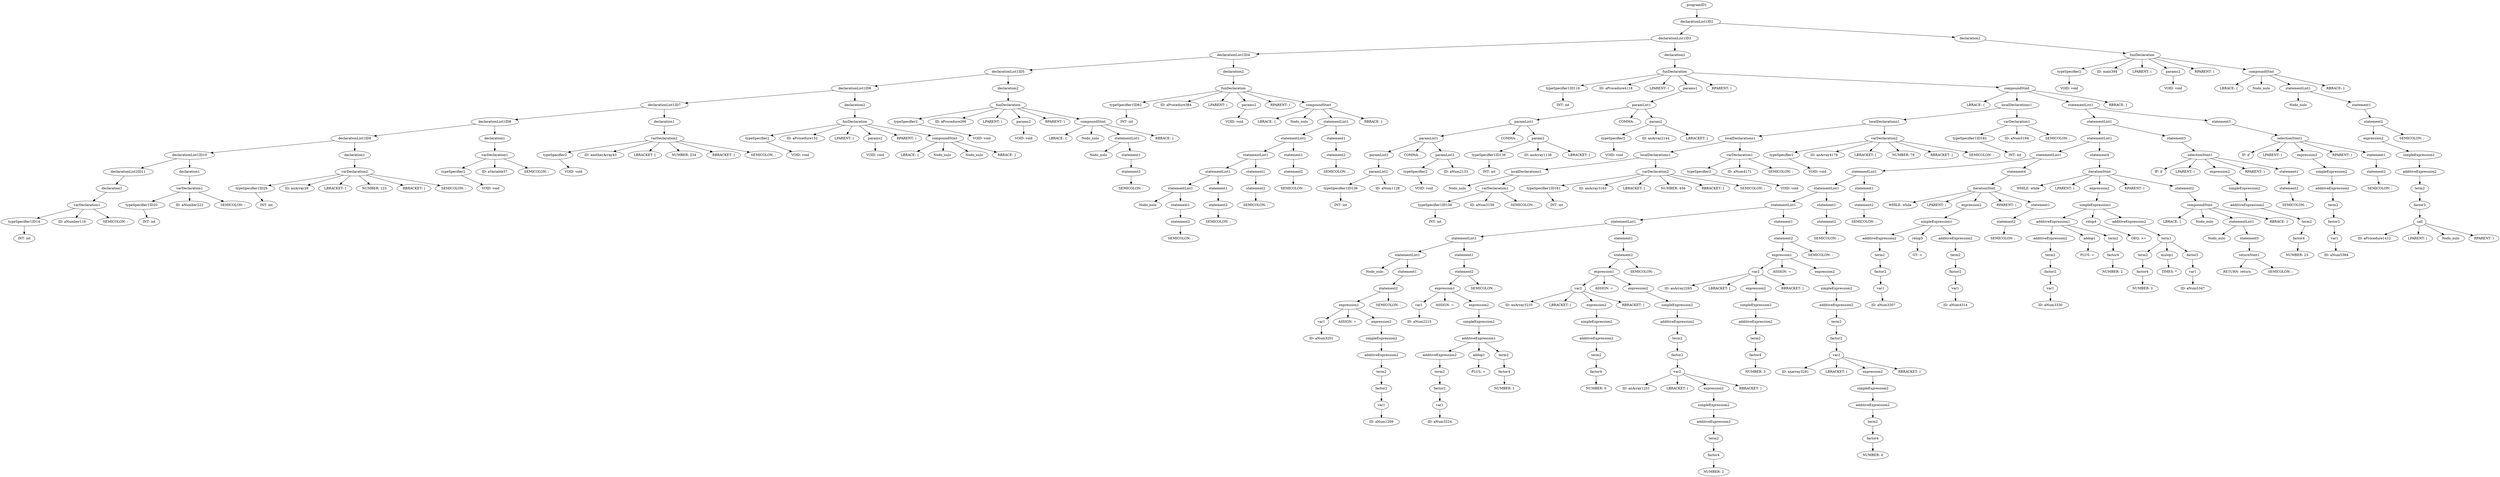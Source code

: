 digraph G {
	15[label= "INT: int"]
	14[label = typeSpecifier1ID14]
	14->15
	16[label=  "ID: aNumber116"]
	17[label= "SEMICOLON: ;"]
	13[label = varDeclaration1]
	13->14
	13->16
	13->17
	12[label = declaration1]
	12->13
	11[label = declarationList2ID11]
	11->12
	21[label= "INT: int"]
	20[label = typeSpecifier1ID20]
	20->21
	22[label=  "ID: aNumber222"]
	23[label= "SEMICOLON: ;"]
	19[label = varDeclaration1]
	19->20
	19->22
	19->23
	18[label = declaration1]
	18->19
	10[label = declarationList1ID10]
	10->11
	10->18
	27[label= "INT: int"]
	26[label = typeSpecifier1ID26]
	26->27
	28[label=  "ID: anArray28"]
	29[label= "LBRACKET: ["]
	30[label= "NUMBER: 123"]
	31[label= "RBRACKET: ]"]
	32[label= "SEMICOLON: ;"]
	25[label = varDeclaration2]
	25->26
	25->28
	25->29
	25->30
	25->31
	25->32
	24[label = declaration1]
	24->25
	9[label = declarationList1ID9]
	9->10
	9->24
	36[label= "VOID: void"]
	35[label = typeSpecifier2]
	35->36
	37[label=  "ID: aVariable37"]
	38[label= "SEMICOLON: ;"]
	34[label = varDeclaration1]
	34->35
	34->37
	34->38
	33[label = declaration1]
	33->34
	8[label = declarationList1ID8]
	8->9
	8->33
	42[label= "VOID: void"]
	41[label = typeSpecifier2]
	41->42
	43[label=  "ID: anotherArray43"]
	44[label= "LBRACKET: ["]
	45[label= "NUMBER: 234"]
	46[label= "RBRACKET: ]"]
	47[label= "SEMICOLON: ;"]
	40[label = varDeclaration2]
	40->41
	40->43
	40->44
	40->45
	40->46
	40->47
	39[label = declaration1]
	39->40
	7[label = declarationList1ID7]
	7->8
	7->39
	51[label= "VOID: void"]
	50[label = typeSpecifier2]
	50->51
	52[label=  "ID: aProcedure152"]
	53[label= "LPARENT: ("]
	55[label= "VOID: void"]
	54[label = params2]
	54->55
	56[label= "RPARENT: )"]
	58[label= "LBRACE: {"]
	59[label= Nodo_nulo]
	60[label= Nodo_nulo]
	61[label= "RBRACE: }"]
	57[label = compoundStmt]
	57->58
	57->59
	57->60
	57->61
	49[label = funDeclaration]
	49->50
	49->52
	49->53
	49->54
	49->56
	49->57
	48[label = declaration2]
	48->49
	6[label = declarationList1ID6]
	6->7
	6->48
	65[label= "VOID: void"]
	64[label = typeSpecifier2]
	64->65
	66[label=  "ID: aProcedure266"]
	67[label= "LPARENT: ("]
	69[label= "VOID: void"]
	68[label = params2]
	68->69
	70[label= "RPARENT: )"]
	72[label= "LBRACE: {"]
	73[label= Nodo_nulo]
	75[label= Nodo_nulo]
	78[label= "SEMICOLON: ;"]
	77[label = statement2]
	77->78
	76[label = statement1]
	76->77
	74[label = statementList1]
	74->75
	74->76
	79[label= "RBRACE: }"]
	71[label = compoundStmt]
	71->72
	71->73
	71->74
	71->79
	63[label = funDeclaration]
	63->64
	63->66
	63->67
	63->68
	63->70
	63->71
	62[label = declaration2]
	62->63
	5[label = declarationList1ID5]
	5->6
	5->62
	83[label= "INT: int"]
	82[label = typeSpecifier1ID82]
	82->83
	84[label=  "ID: aProcedure384"]
	85[label= "LPARENT: ("]
	87[label= "VOID: void"]
	86[label = params2]
	86->87
	88[label= "RPARENT: )"]
	90[label= "LBRACE: {"]
	91[label= Nodo_nulo]
	97[label= Nodo_nulo]
	100[label= "SEMICOLON: ;"]
	99[label = statement2]
	99->100
	98[label = statement1]
	98->99
	96[label = statementList1]
	96->97
	96->98
	103[label= "SEMICOLON: ;"]
	102[label = statement2]
	102->103
	101[label = statement1]
	101->102
	95[label = statementList1]
	95->96
	95->101
	106[label= "SEMICOLON: ;"]
	105[label = statement2]
	105->106
	104[label = statement1]
	104->105
	94[label = statementList1]
	94->95
	94->104
	109[label= "SEMICOLON: ;"]
	108[label = statement2]
	108->109
	107[label = statement1]
	107->108
	93[label = statementList1]
	93->94
	93->107
	112[label= "SEMICOLON: ;"]
	111[label = statement2]
	111->112
	110[label = statement1]
	110->111
	92[label = statementList1]
	92->93
	92->110
	113[label= "RBRACE: }"]
	89[label = compoundStmt]
	89->90
	89->91
	89->92
	89->113
	81[label = funDeclaration]
	81->82
	81->84
	81->85
	81->86
	81->88
	81->89
	80[label = declaration2]
	80->81
	4[label = declarationList1ID4]
	4->5
	4->80
	117[label= "INT: int"]
	116[label = typeSpecifier1ID116]
	116->117
	118[label=  "ID: aProcedure4118"]
	119[label= "LPARENT: ("]
	127[label= "INT: int"]
	126[label = typeSpecifier1ID126]
	126->127
	128[label=  "ID: aNum1128"]
	125[label = paramList2]
	125->126
	125->128
	124[label = paramList2]
	124->125
	129[label= "COMMA: ,"]
	132[label= "VOID: void"]
	131[label = typeSpecifier2]
	131->132
	133[label=  "ID: aNum2133"]
	130[label = paramList2]
	130->131
	130->133
	123[label = paramList1]
	123->124
	123->129
	123->130
	134[label= "COMMA: ,"]
	137[label= "INT: int"]
	136[label = typeSpecifier1ID136]
	136->137
	138[label=  "ID: anArray1138"]
	139[label= "LBRACKET: ["]
	135[label = param2]
	135->136
	135->138
	135->139
	122[label = paramList1]
	122->123
	122->134
	122->135
	140[label= "COMMA: ,"]
	143[label= "VOID: void"]
	142[label = typeSpecifier2]
	142->143
	144[label=  "ID: anArray2144"]
	145[label= "LBRACKET: ["]
	141[label = param2]
	141->142
	141->144
	141->145
	121[label = paramList1]
	121->122
	121->140
	121->141
	120[label = params1]
	120->121
	146[label= "RPARENT: )"]
	148[label= "LBRACE: {"]
	154[label= Nodo_nulo]
	157[label= "INT: int"]
	156[label = typeSpecifier1ID156]
	156->157
	158[label=  "ID: aNum3158"]
	159[label= "SEMICOLON: ;"]
	155[label = varDeclaration1]
	155->156
	155->158
	155->159
	153[label = localDeclarations1]
	153->154
	153->155
	162[label= "INT: int"]
	161[label = typeSpecifier1ID161]
	161->162
	163[label=  "ID: anArray3163"]
	164[label= "LBRACKET: ["]
	165[label= "NUMBER: 456"]
	166[label= "RBRACKET: ]"]
	167[label= "SEMICOLON: ;"]
	160[label = varDeclaration2]
	160->161
	160->163
	160->164
	160->165
	160->166
	160->167
	152[label = localDeclarations1]
	152->153
	152->160
	170[label= "VOID: void"]
	169[label = typeSpecifier2]
	169->170
	171[label=  "ID: aNum4171"]
	172[label= "SEMICOLON: ;"]
	168[label = varDeclaration1]
	168->169
	168->171
	168->172
	151[label = localDeclarations1]
	151->152
	151->168
	175[label= "VOID: void"]
	174[label = typeSpecifier2]
	174->175
	176[label=  "ID: anArray4176"]
	177[label= "LBRACKET: ["]
	178[label= "NUMBER: 78"]
	179[label= "RBRACKET: ]"]
	180[label= "SEMICOLON: ;"]
	173[label = varDeclaration2]
	173->174
	173->176
	173->177
	173->178
	173->179
	173->180
	150[label = localDeclarations1]
	150->151
	150->173
	183[label= "INT: int"]
	182[label = typeSpecifier1ID182]
	182->183
	184[label=  "ID: aNum5184"]
	185[label= "SEMICOLON: ;"]
	181[label = varDeclaration1]
	181->182
	181->184
	181->185
	149[label = localDeclarations1]
	149->150
	149->181
	196[label= Nodo_nulo]
	201[label=  "ID: aNum3201"]
	200[label = var1]
	200->201
	202[label= "ASSIGN: ="]
	209[label=  "ID: aNum1209"]
	208[label = var1]
	208->209
	207[label = factor2]
	207->208
	206[label = term2]
	206->207
	205[label = additiveExpression2]
	205->206
	204[label = simpleExpression2]
	204->205
	203[label = expression2]
	203->204
	199[label = expression1]
	199->200
	199->202
	199->203
	210[label= "SEMICOLON: ;"]
	198[label = statement2]
	198->199
	198->210
	197[label = statement1]
	197->198
	195[label = statementList1]
	195->196
	195->197
	215[label=  "ID: aNum2215"]
	214[label = var1]
	214->215
	216[label= "ASSIGN: ="]
	224[label=  "ID: aNum3224"]
	223[label = var1]
	223->224
	222[label = factor2]
	222->223
	221[label = term2]
	221->222
	220[label = additiveExpression2]
	220->221
	226[label= "PLUS: +"]
	225[label = addop1]
	225->226
	229[label= "NUMBER: 1"]
	228[label = factor4]
	228->229
	227[label = term2]
	227->228
	219[label = additiveExpression1]
	219->220
	219->225
	219->227
	218[label = simpleExpression2]
	218->219
	217[label = expression2]
	217->218
	213[label = expression1]
	213->214
	213->216
	213->217
	230[label= "SEMICOLON: ;"]
	212[label = statement2]
	212->213
	212->230
	211[label = statement1]
	211->212
	194[label = statementList1]
	194->195
	194->211
	235[label=  "ID: anArray3235"]
	236[label= "LBRACKET: ["]
	242[label= "NUMBER: 0"]
	241[label = factor4]
	241->242
	240[label = term2]
	240->241
	239[label = additiveExpression2]
	239->240
	238[label = simpleExpression2]
	238->239
	237[label = expression2]
	237->238
	243[label= "RBRACKET: ]"]
	234[label = var2]
	234->235
	234->236
	234->237
	234->243
	244[label= "ASSIGN: ="]
	251[label=  "ID: anArray1251"]
	252[label= "LBRACKET: ["]
	258[label= "NUMBER: 2"]
	257[label = factor4]
	257->258
	256[label = term2]
	256->257
	255[label = additiveExpression2]
	255->256
	254[label = simpleExpression2]
	254->255
	253[label = expression2]
	253->254
	259[label= "RBRACKET: ]"]
	250[label = var2]
	250->251
	250->252
	250->253
	250->259
	249[label = factor2]
	249->250
	248[label = term2]
	248->249
	247[label = additiveExpression2]
	247->248
	246[label = simpleExpression2]
	246->247
	245[label = expression2]
	245->246
	233[label = expression1]
	233->234
	233->244
	233->245
	260[label= "SEMICOLON: ;"]
	232[label = statement2]
	232->233
	232->260
	231[label = statement1]
	231->232
	193[label = statementList1]
	193->194
	193->231
	265[label=  "ID: anArray2265"]
	266[label= "LBRACKET: ["]
	272[label= "NUMBER: 3"]
	271[label = factor4]
	271->272
	270[label = term2]
	270->271
	269[label = additiveExpression2]
	269->270
	268[label = simpleExpression2]
	268->269
	267[label = expression2]
	267->268
	273[label= "RBRACKET: ]"]
	264[label = var2]
	264->265
	264->266
	264->267
	264->273
	274[label= "ASSIGN: ="]
	281[label=  "ID: anarray3281"]
	282[label= "LBRACKET: ["]
	288[label= "NUMBER: 4"]
	287[label = factor4]
	287->288
	286[label = term2]
	286->287
	285[label = additiveExpression2]
	285->286
	284[label = simpleExpression2]
	284->285
	283[label = expression2]
	283->284
	289[label= "RBRACKET: ]"]
	280[label = var2]
	280->281
	280->282
	280->283
	280->289
	279[label = factor2]
	279->280
	278[label = term2]
	278->279
	277[label = additiveExpression2]
	277->278
	276[label = simpleExpression2]
	276->277
	275[label = expression2]
	275->276
	263[label = expression1]
	263->264
	263->274
	263->275
	290[label= "SEMICOLON: ;"]
	262[label = statement2]
	262->263
	262->290
	261[label = statement1]
	261->262
	192[label = statementList1]
	192->193
	192->261
	293[label= "SEMICOLON: ;"]
	292[label = statement2]
	292->293
	291[label = statement1]
	291->292
	191[label = statementList1]
	191->192
	191->291
	296[label= "SEMICOLON: ;"]
	295[label = statement2]
	295->296
	294[label = statement1]
	294->295
	190[label = statementList1]
	190->191
	190->294
	299[label= "WHILE: while"]
	300[label= "LPARENT: ("]
	307[label=  "ID: aNum3307"]
	306[label = var1]
	306->307
	305[label = factor2]
	305->306
	304[label = term2]
	304->305
	303[label = additiveExpression2]
	303->304
	309[label= "GT: >"]
	308[label = relop3]
	308->309
	314[label=  "ID: aNum4314"]
	313[label = var1]
	313->314
	312[label = factor2]
	312->313
	311[label = term2]
	311->312
	310[label = additiveExpression2]
	310->311
	302[label = simpleExpression1]
	302->303
	302->308
	302->310
	301[label = expression2]
	301->302
	315[label= "RPARENT: )"]
	318[label= "SEMICOLON: ;"]
	317[label = statement2]
	317->318
	316[label = statement1]
	316->317
	298[label = iterationStmt]
	298->299
	298->300
	298->301
	298->315
	298->316
	297[label = statement4]
	297->298
	189[label = statementList1]
	189->190
	189->297
	321[label= "WHILE: while"]
	322[label= "LPARENT: ("]
	330[label=  "ID: aNum3330"]
	329[label = var1]
	329->330
	328[label = factor2]
	328->329
	327[label = term2]
	327->328
	326[label = additiveExpression2]
	326->327
	332[label= "PLUS: +"]
	331[label = addop1]
	331->332
	335[label= "NUMBER: 2"]
	334[label = factor4]
	334->335
	333[label = term2]
	333->334
	325[label = additiveExpression1]
	325->326
	325->331
	325->333
	337[label= "GEQ: >="]
	336[label = relop4]
	336->337
	342[label= "NUMBER: 3"]
	341[label = factor4]
	341->342
	340[label = term2]
	340->341
	344[label= "TIMES: *"]
	343[label = mulop1]
	343->344
	347[label=  "ID: aNum5347"]
	346[label = var1]
	346->347
	345[label = factor2]
	345->346
	339[label = term1]
	339->340
	339->343
	339->345
	338[label = additiveExpression2]
	338->339
	324[label = simpleExpression1]
	324->325
	324->336
	324->338
	323[label = expression2]
	323->324
	348[label= "RPARENT: )"]
	351[label= "LBRACE: {"]
	352[label= Nodo_nulo]
	354[label= Nodo_nulo]
	357[label= "RETURN: return"]
	358[label= "SEMICOLON: ;"]
	356[label = returnStmt1]
	356->357
	356->358
	355[label = statement5]
	355->356
	353[label = statementList1]
	353->354
	353->355
	359[label= "RBRACE: }"]
	350[label = compoundStmt]
	350->351
	350->352
	350->353
	350->359
	349[label = statement2]
	349->350
	320[label = iterationStmt]
	320->321
	320->322
	320->323
	320->348
	320->349
	319[label = statement4]
	319->320
	188[label = statementList1]
	188->189
	188->319
	362[label= "IF: if"]
	363[label= "LPARENT: ("]
	369[label= "NUMBER: 23"]
	368[label = factor4]
	368->369
	367[label = term2]
	367->368
	366[label = additiveExpression2]
	366->367
	365[label = simpleExpression2]
	365->366
	364[label = expression2]
	364->365
	370[label= "RPARENT: )"]
	373[label= "SEMICOLON: ;"]
	372[label = statement2]
	372->373
	371[label = statement1]
	371->372
	361[label = selectionStmt1]
	361->362
	361->363
	361->364
	361->370
	361->371
	360[label = statement3]
	360->361
	187[label = statementList1]
	187->188
	187->360
	376[label= "IF: if"]
	377[label= "LPARENT: ("]
	384[label=  "ID: aNum5384"]
	383[label = var1]
	383->384
	382[label = factor2]
	382->383
	381[label = term2]
	381->382
	380[label = additiveExpression2]
	380->381
	379[label = simpleExpression2]
	379->380
	378[label = expression2]
	378->379
	385[label= "RPARENT: )"]
	388[label= "SEMICOLON: ;"]
	387[label = statement2]
	387->388
	386[label = statement1]
	386->387
	375[label = selectionStmt1]
	375->376
	375->377
	375->378
	375->385
	375->386
	374[label = statement3]
	374->375
	186[label = statementList1]
	186->187
	186->374
	389[label= "RBRACE: }"]
	147[label = compoundStmt]
	147->148
	147->149
	147->186
	147->389
	115[label = funDeclaration]
	115->116
	115->118
	115->119
	115->120
	115->146
	115->147
	114[label = declaration2]
	114->115
	3[label = declarationList1ID3]
	3->4
	3->114
	393[label= "VOID: void"]
	392[label = typeSpecifier2]
	392->393
	394[label=  "ID: main394"]
	395[label= "LPARENT: ("]
	397[label= "VOID: void"]
	396[label = params2]
	396->397
	398[label= "RPARENT: )"]
	400[label= "LBRACE: {"]
	401[label= Nodo_nulo]
	403[label= Nodo_nulo]
	412[label=  "ID: aProcedure1412"]
	413[label= "LPARENT: ("]
	414[label= Nodo_nulo]
	415[label= "RPARENT: )"]
	411[label = call]
	411->412
	411->413
	411->414
	411->415
	410[label = factor3]
	410->411
	409[label = term2]
	409->410
	408[label = additiveExpression2]
	408->409
	407[label = simpleExpression2]
	407->408
	406[label = expression2]
	406->407
	416[label= "SEMICOLON: ;"]
	405[label = statement2]
	405->406
	405->416
	404[label = statement1]
	404->405
	402[label = statementList1]
	402->403
	402->404
	417[label= "RBRACE: }"]
	399[label = compoundStmt]
	399->400
	399->401
	399->402
	399->417
	391[label = funDeclaration]
	391->392
	391->394
	391->395
	391->396
	391->398
	391->399
	390[label = declaration2]
	390->391
	2[label = declarationList1ID2]
	2->3
	2->390
	1[label = programID1]
	1->2
	}